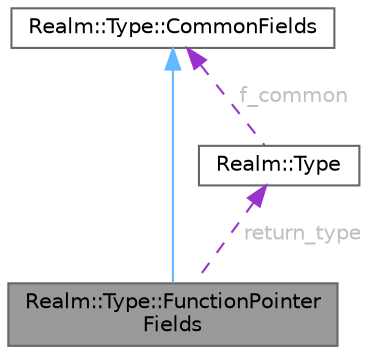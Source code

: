 digraph "Realm::Type::FunctionPointerFields"
{
 // LATEX_PDF_SIZE
  bgcolor="transparent";
  edge [fontname=Helvetica,fontsize=10,labelfontname=Helvetica,labelfontsize=10];
  node [fontname=Helvetica,fontsize=10,shape=box,height=0.2,width=0.4];
  Node1 [id="Node000001",label="Realm::Type::FunctionPointer\lFields",height=0.2,width=0.4,color="gray40", fillcolor="grey60", style="filled", fontcolor="black",tooltip=" "];
  Node2 -> Node1 [id="edge1_Node000001_Node000002",dir="back",color="steelblue1",style="solid",tooltip=" "];
  Node2 [id="Node000002",label="Realm::Type::CommonFields",height=0.2,width=0.4,color="gray40", fillcolor="white", style="filled",URL="$structRealm_1_1Type_1_1CommonFields.html",tooltip=" "];
  Node3 -> Node1 [id="edge2_Node000001_Node000003",dir="back",color="darkorchid3",style="dashed",tooltip=" ",label=" return_type",fontcolor="grey" ];
  Node3 [id="Node000003",label="Realm::Type",height=0.2,width=0.4,color="gray40", fillcolor="white", style="filled",URL="$classRealm_1_1Type.html",tooltip=" "];
  Node2 -> Node3 [id="edge3_Node000003_Node000002",dir="back",color="darkorchid3",style="dashed",tooltip=" ",label=" f_common",fontcolor="grey" ];
}
